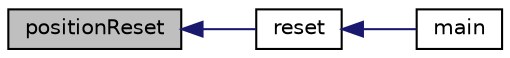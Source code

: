 digraph "positionReset"
{
  edge [fontname="Helvetica",fontsize="10",labelfontname="Helvetica",labelfontsize="10"];
  node [fontname="Helvetica",fontsize="10",shape=record];
  rankdir="LR";
  Node75 [label="positionReset",height=0.2,width=0.4,color="black", fillcolor="grey75", style="filled", fontcolor="black"];
  Node75 -> Node76 [dir="back",color="midnightblue",fontsize="10",style="solid"];
  Node76 [label="reset",height=0.2,width=0.4,color="black", fillcolor="white", style="filled",URL="$src_2main_8cpp.html#adf221f679495ceeb401b014e8e2d5814"];
  Node76 -> Node77 [dir="back",color="midnightblue",fontsize="10",style="solid"];
  Node77 [label="main",height=0.2,width=0.4,color="black", fillcolor="white", style="filled",URL="$src_2main_8cpp.html#a0ddf1224851353fc92bfbff6f499fa97"];
}
